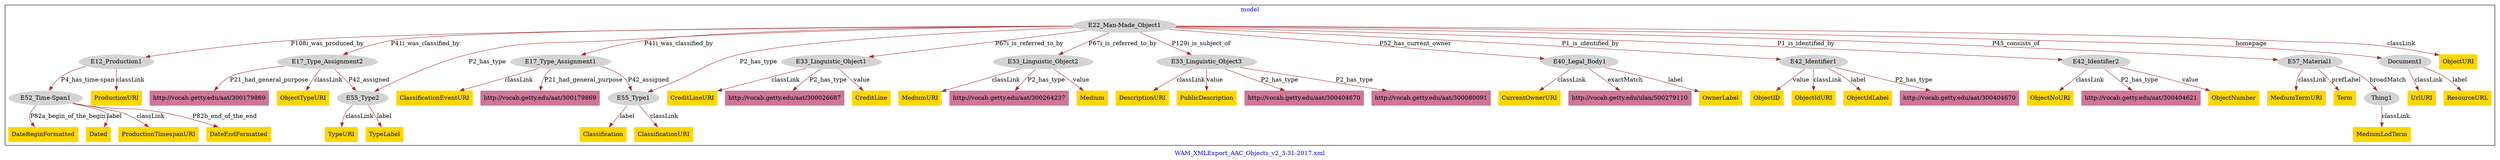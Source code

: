 digraph n0 {
fontcolor="blue"
remincross="true"
label="WAM_XMLExport_AAC_Objects_v2_3-31-2017.xml"
subgraph cluster {
label="model"
n2[style="filled",color="white",fillcolor="lightgray",label="E12_Production1"];
n3[style="filled",color="white",fillcolor="lightgray",label="E52_Time-Span1"];
n4[style="filled",color="white",fillcolor="lightgray",label="E17_Type_Assignment2"];
n5[style="filled",color="white",fillcolor="lightgray",label="E55_Type2"];
n6[style="filled",color="white",fillcolor="lightgray",label="E22_Man-Made_Object1"];
n7[style="filled",color="white",fillcolor="lightgray",label="E17_Type_Assignment1"];
n8[style="filled",color="white",fillcolor="lightgray",label="E33_Linguistic_Object1"];
n9[style="filled",color="white",fillcolor="lightgray",label="E33_Linguistic_Object2"];
n10[style="filled",color="white",fillcolor="lightgray",label="E33_Linguistic_Object3"];
n11[style="filled",color="white",fillcolor="lightgray",label="E40_Legal_Body1"];
n12[style="filled",color="white",fillcolor="lightgray",label="E42_Identifier1"];
n13[style="filled",color="white",fillcolor="lightgray",label="E42_Identifier2"];
n14[style="filled",color="white",fillcolor="lightgray",label="E55_Type1"];
n15[style="filled",color="white",fillcolor="lightgray",label="E57_Material1"];
n16[style="filled",color="white",fillcolor="lightgray",label="Document1"];
n17[style="filled",color="white",fillcolor="lightgray",label="Thing1"];
n18[shape="plaintext",style="filled",fillcolor="gold",label="ObjectNumber"];
n19[shape="plaintext",style="filled",fillcolor="gold",label="DateBeginFormatted"];
n20[shape="plaintext",style="filled",fillcolor="gold",label="Classification"];
n21[shape="plaintext",style="filled",fillcolor="gold",label="ObjectID"];
n22[shape="plaintext",style="filled",fillcolor="gold",label="ProductionURI"];
n23[shape="plaintext",style="filled",fillcolor="gold",label="Dated"];
n24[shape="plaintext",style="filled",fillcolor="gold",label="MediumLodTerm"];
n25[shape="plaintext",style="filled",fillcolor="gold",label="ClassificationURI"];
n26[shape="plaintext",style="filled",fillcolor="gold",label="DescriptionURI"];
n27[shape="plaintext",style="filled",fillcolor="gold",label="OwnerLabel"];
n28[shape="plaintext",style="filled",fillcolor="gold",label="UrlURI"];
n29[shape="plaintext",style="filled",fillcolor="gold",label="TypeURI"];
n30[shape="plaintext",style="filled",fillcolor="gold",label="TypeLabel"];
n31[shape="plaintext",style="filled",fillcolor="gold",label="Medium"];
n32[shape="plaintext",style="filled",fillcolor="gold",label="MediumTermURI"];
n33[shape="plaintext",style="filled",fillcolor="gold",label="ProductionTimespanURI"];
n34[shape="plaintext",style="filled",fillcolor="gold",label="ObjectURI"];
n35[shape="plaintext",style="filled",fillcolor="gold",label="MediumURI"];
n36[shape="plaintext",style="filled",fillcolor="gold",label="ObjectIdURI"];
n37[shape="plaintext",style="filled",fillcolor="gold",label="CreditLine"];
n38[shape="plaintext",style="filled",fillcolor="gold",label="ClassificationEventURI"];
n39[shape="plaintext",style="filled",fillcolor="gold",label="ObjectIdLabel"];
n40[shape="plaintext",style="filled",fillcolor="gold",label="CreditLineURI"];
n41[shape="plaintext",style="filled",fillcolor="gold",label="ResourceURL"];
n42[shape="plaintext",style="filled",fillcolor="gold",label="ObjectTypeURI"];
n43[shape="plaintext",style="filled",fillcolor="gold",label="PublicDescription"];
n44[shape="plaintext",style="filled",fillcolor="gold",label="DateEndFormatted"];
n45[shape="plaintext",style="filled",fillcolor="gold",label="CurrentOwnerURI"];
n46[shape="plaintext",style="filled",fillcolor="gold",label="ObjectNoURI"];
n47[shape="plaintext",style="filled",fillcolor="gold",label="Term"];
n48[shape="plaintext",style="filled",fillcolor="#CC7799",label="http://vocab.getty.edu/ulan/500279110"];
n49[shape="plaintext",style="filled",fillcolor="#CC7799",label="http://vocab.getty.edu/aat/300404670"];
n50[shape="plaintext",style="filled",fillcolor="#CC7799",label="http://vocab.getty.edu/aat/300264237"];
n51[shape="plaintext",style="filled",fillcolor="#CC7799",label="http://vocab.getty.edu/aat/300404670"];
n52[shape="plaintext",style="filled",fillcolor="#CC7799",label="http://vocab.getty.edu/aat/300026687"];
n53[shape="plaintext",style="filled",fillcolor="#CC7799",label="http://vocab.getty.edu/aat/300179869"];
n54[shape="plaintext",style="filled",fillcolor="#CC7799",label="http://vocab.getty.edu/aat/300080091"];
n55[shape="plaintext",style="filled",fillcolor="#CC7799",label="http://vocab.getty.edu/aat/300179869"];
n56[shape="plaintext",style="filled",fillcolor="#CC7799",label="http://vocab.getty.edu/aat/300404621"];
}
n2 -> n3[color="brown",fontcolor="black",label="P4_has_time-span"]
n4 -> n5[color="brown",fontcolor="black",label="P42_assigned"]
n6 -> n2[color="brown",fontcolor="black",label="P108i_was_produced_by"]
n6 -> n7[color="brown",fontcolor="black",label="P41i_was_classified_by"]
n6 -> n4[color="brown",fontcolor="black",label="P41i_was_classified_by"]
n6 -> n8[color="brown",fontcolor="black",label="P67i_is_referred_to_by"]
n6 -> n9[color="brown",fontcolor="black",label="P67i_is_referred_to_by"]
n6 -> n10[color="brown",fontcolor="black",label="P129i_is_subject_of"]
n6 -> n11[color="brown",fontcolor="black",label="P52_has_current_owner"]
n6 -> n12[color="brown",fontcolor="black",label="P1_is_identified_by"]
n6 -> n13[color="brown",fontcolor="black",label="P1_is_identified_by"]
n6 -> n14[color="brown",fontcolor="black",label="P2_has_type"]
n6 -> n15[color="brown",fontcolor="black",label="P45_consists_of"]
n6 -> n16[color="brown",fontcolor="black",label="homepage"]
n15 -> n17[color="brown",fontcolor="black",label="broadMatch"]
n13 -> n18[color="brown",fontcolor="black",label="value"]
n3 -> n19[color="brown",fontcolor="black",label="P82a_begin_of_the_begin"]
n14 -> n20[color="brown",fontcolor="black",label="label"]
n12 -> n21[color="brown",fontcolor="black",label="value"]
n2 -> n22[color="brown",fontcolor="black",label="classLink"]
n3 -> n23[color="brown",fontcolor="black",label="label"]
n17 -> n24[color="brown",fontcolor="black",label="classLink"]
n14 -> n25[color="brown",fontcolor="black",label="classLink"]
n10 -> n26[color="brown",fontcolor="black",label="classLink"]
n11 -> n27[color="brown",fontcolor="black",label="label"]
n16 -> n28[color="brown",fontcolor="black",label="classLink"]
n5 -> n29[color="brown",fontcolor="black",label="classLink"]
n5 -> n30[color="brown",fontcolor="black",label="label"]
n9 -> n31[color="brown",fontcolor="black",label="value"]
n15 -> n32[color="brown",fontcolor="black",label="classLink"]
n3 -> n33[color="brown",fontcolor="black",label="classLink"]
n6 -> n34[color="brown",fontcolor="black",label="classLink"]
n9 -> n35[color="brown",fontcolor="black",label="classLink"]
n12 -> n36[color="brown",fontcolor="black",label="classLink"]
n8 -> n37[color="brown",fontcolor="black",label="value"]
n7 -> n38[color="brown",fontcolor="black",label="classLink"]
n12 -> n39[color="brown",fontcolor="black",label="label"]
n8 -> n40[color="brown",fontcolor="black",label="classLink"]
n16 -> n41[color="brown",fontcolor="black",label="label"]
n4 -> n42[color="brown",fontcolor="black",label="classLink"]
n10 -> n43[color="brown",fontcolor="black",label="value"]
n3 -> n44[color="brown",fontcolor="black",label="P82b_end_of_the_end"]
n11 -> n45[color="brown",fontcolor="black",label="classLink"]
n13 -> n46[color="brown",fontcolor="black",label="classLink"]
n15 -> n47[color="brown",fontcolor="black",label="prefLabel"]
n11 -> n48[color="brown",fontcolor="black",label="exactMatch"]
n10 -> n49[color="brown",fontcolor="black",label="P2_has_type"]
n9 -> n50[color="brown",fontcolor="black",label="P2_has_type"]
n12 -> n51[color="brown",fontcolor="black",label="P2_has_type"]
n8 -> n52[color="brown",fontcolor="black",label="P2_has_type"]
n4 -> n53[color="brown",fontcolor="black",label="P21_had_general_purpose"]
n10 -> n54[color="brown",fontcolor="black",label="P2_has_type"]
n7 -> n14[color="brown",fontcolor="black",label="P42_assigned"]
n6 -> n5[color="brown",fontcolor="black",label="P2_has_type"]
n7 -> n55[color="brown",fontcolor="black",label="P21_had_general_purpose"]
n13 -> n56[color="brown",fontcolor="black",label="P2_has_type"]
}
